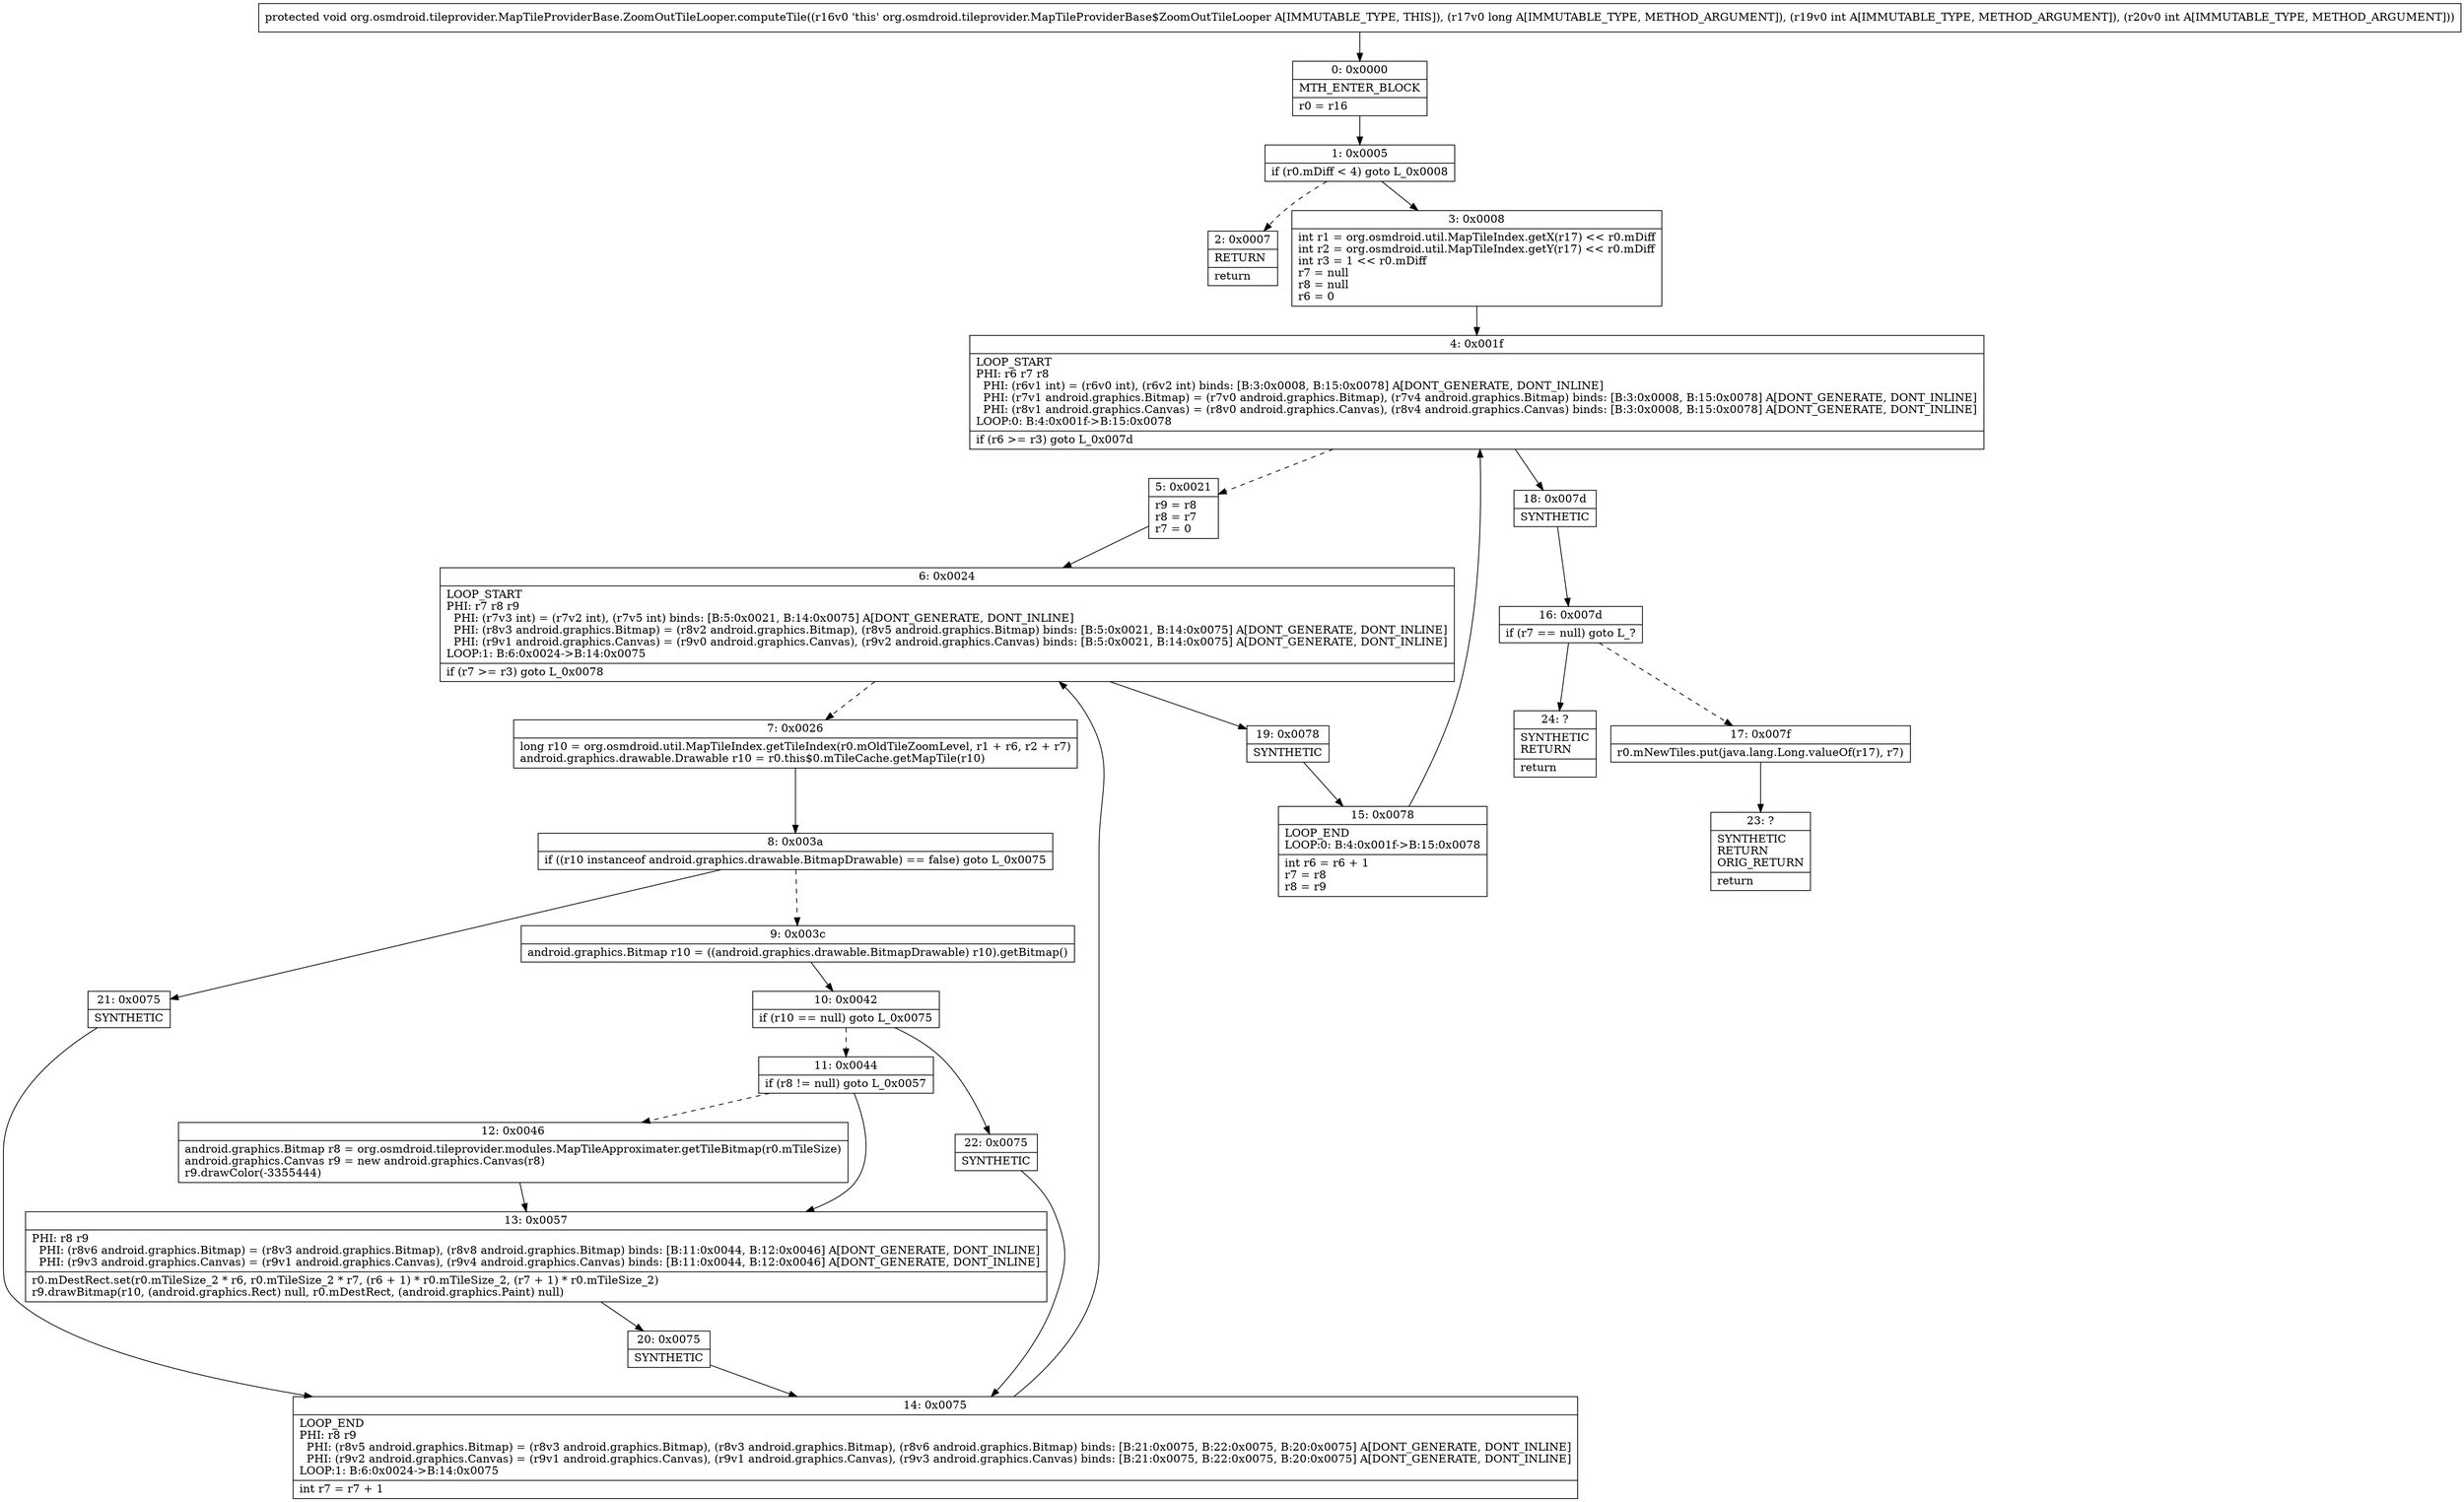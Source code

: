 digraph "CFG fororg.osmdroid.tileprovider.MapTileProviderBase.ZoomOutTileLooper.computeTile(JII)V" {
Node_0 [shape=record,label="{0\:\ 0x0000|MTH_ENTER_BLOCK\l|r0 = r16\l}"];
Node_1 [shape=record,label="{1\:\ 0x0005|if (r0.mDiff \< 4) goto L_0x0008\l}"];
Node_2 [shape=record,label="{2\:\ 0x0007|RETURN\l|return\l}"];
Node_3 [shape=record,label="{3\:\ 0x0008|int r1 = org.osmdroid.util.MapTileIndex.getX(r17) \<\< r0.mDiff\lint r2 = org.osmdroid.util.MapTileIndex.getY(r17) \<\< r0.mDiff\lint r3 = 1 \<\< r0.mDiff\lr7 = null\lr8 = null\lr6 = 0\l}"];
Node_4 [shape=record,label="{4\:\ 0x001f|LOOP_START\lPHI: r6 r7 r8 \l  PHI: (r6v1 int) = (r6v0 int), (r6v2 int) binds: [B:3:0x0008, B:15:0x0078] A[DONT_GENERATE, DONT_INLINE]\l  PHI: (r7v1 android.graphics.Bitmap) = (r7v0 android.graphics.Bitmap), (r7v4 android.graphics.Bitmap) binds: [B:3:0x0008, B:15:0x0078] A[DONT_GENERATE, DONT_INLINE]\l  PHI: (r8v1 android.graphics.Canvas) = (r8v0 android.graphics.Canvas), (r8v4 android.graphics.Canvas) binds: [B:3:0x0008, B:15:0x0078] A[DONT_GENERATE, DONT_INLINE]\lLOOP:0: B:4:0x001f\-\>B:15:0x0078\l|if (r6 \>= r3) goto L_0x007d\l}"];
Node_5 [shape=record,label="{5\:\ 0x0021|r9 = r8\lr8 = r7\lr7 = 0\l}"];
Node_6 [shape=record,label="{6\:\ 0x0024|LOOP_START\lPHI: r7 r8 r9 \l  PHI: (r7v3 int) = (r7v2 int), (r7v5 int) binds: [B:5:0x0021, B:14:0x0075] A[DONT_GENERATE, DONT_INLINE]\l  PHI: (r8v3 android.graphics.Bitmap) = (r8v2 android.graphics.Bitmap), (r8v5 android.graphics.Bitmap) binds: [B:5:0x0021, B:14:0x0075] A[DONT_GENERATE, DONT_INLINE]\l  PHI: (r9v1 android.graphics.Canvas) = (r9v0 android.graphics.Canvas), (r9v2 android.graphics.Canvas) binds: [B:5:0x0021, B:14:0x0075] A[DONT_GENERATE, DONT_INLINE]\lLOOP:1: B:6:0x0024\-\>B:14:0x0075\l|if (r7 \>= r3) goto L_0x0078\l}"];
Node_7 [shape=record,label="{7\:\ 0x0026|long r10 = org.osmdroid.util.MapTileIndex.getTileIndex(r0.mOldTileZoomLevel, r1 + r6, r2 + r7)\landroid.graphics.drawable.Drawable r10 = r0.this$0.mTileCache.getMapTile(r10)\l}"];
Node_8 [shape=record,label="{8\:\ 0x003a|if ((r10 instanceof android.graphics.drawable.BitmapDrawable) == false) goto L_0x0075\l}"];
Node_9 [shape=record,label="{9\:\ 0x003c|android.graphics.Bitmap r10 = ((android.graphics.drawable.BitmapDrawable) r10).getBitmap()\l}"];
Node_10 [shape=record,label="{10\:\ 0x0042|if (r10 == null) goto L_0x0075\l}"];
Node_11 [shape=record,label="{11\:\ 0x0044|if (r8 != null) goto L_0x0057\l}"];
Node_12 [shape=record,label="{12\:\ 0x0046|android.graphics.Bitmap r8 = org.osmdroid.tileprovider.modules.MapTileApproximater.getTileBitmap(r0.mTileSize)\landroid.graphics.Canvas r9 = new android.graphics.Canvas(r8)\lr9.drawColor(\-3355444)\l}"];
Node_13 [shape=record,label="{13\:\ 0x0057|PHI: r8 r9 \l  PHI: (r8v6 android.graphics.Bitmap) = (r8v3 android.graphics.Bitmap), (r8v8 android.graphics.Bitmap) binds: [B:11:0x0044, B:12:0x0046] A[DONT_GENERATE, DONT_INLINE]\l  PHI: (r9v3 android.graphics.Canvas) = (r9v1 android.graphics.Canvas), (r9v4 android.graphics.Canvas) binds: [B:11:0x0044, B:12:0x0046] A[DONT_GENERATE, DONT_INLINE]\l|r0.mDestRect.set(r0.mTileSize_2 * r6, r0.mTileSize_2 * r7, (r6 + 1) * r0.mTileSize_2, (r7 + 1) * r0.mTileSize_2)\lr9.drawBitmap(r10, (android.graphics.Rect) null, r0.mDestRect, (android.graphics.Paint) null)\l}"];
Node_14 [shape=record,label="{14\:\ 0x0075|LOOP_END\lPHI: r8 r9 \l  PHI: (r8v5 android.graphics.Bitmap) = (r8v3 android.graphics.Bitmap), (r8v3 android.graphics.Bitmap), (r8v6 android.graphics.Bitmap) binds: [B:21:0x0075, B:22:0x0075, B:20:0x0075] A[DONT_GENERATE, DONT_INLINE]\l  PHI: (r9v2 android.graphics.Canvas) = (r9v1 android.graphics.Canvas), (r9v1 android.graphics.Canvas), (r9v3 android.graphics.Canvas) binds: [B:21:0x0075, B:22:0x0075, B:20:0x0075] A[DONT_GENERATE, DONT_INLINE]\lLOOP:1: B:6:0x0024\-\>B:14:0x0075\l|int r7 = r7 + 1\l}"];
Node_15 [shape=record,label="{15\:\ 0x0078|LOOP_END\lLOOP:0: B:4:0x001f\-\>B:15:0x0078\l|int r6 = r6 + 1\lr7 = r8\lr8 = r9\l}"];
Node_16 [shape=record,label="{16\:\ 0x007d|if (r7 == null) goto L_?\l}"];
Node_17 [shape=record,label="{17\:\ 0x007f|r0.mNewTiles.put(java.lang.Long.valueOf(r17), r7)\l}"];
Node_18 [shape=record,label="{18\:\ 0x007d|SYNTHETIC\l}"];
Node_19 [shape=record,label="{19\:\ 0x0078|SYNTHETIC\l}"];
Node_20 [shape=record,label="{20\:\ 0x0075|SYNTHETIC\l}"];
Node_21 [shape=record,label="{21\:\ 0x0075|SYNTHETIC\l}"];
Node_22 [shape=record,label="{22\:\ 0x0075|SYNTHETIC\l}"];
Node_23 [shape=record,label="{23\:\ ?|SYNTHETIC\lRETURN\lORIG_RETURN\l|return\l}"];
Node_24 [shape=record,label="{24\:\ ?|SYNTHETIC\lRETURN\l|return\l}"];
MethodNode[shape=record,label="{protected void org.osmdroid.tileprovider.MapTileProviderBase.ZoomOutTileLooper.computeTile((r16v0 'this' org.osmdroid.tileprovider.MapTileProviderBase$ZoomOutTileLooper A[IMMUTABLE_TYPE, THIS]), (r17v0 long A[IMMUTABLE_TYPE, METHOD_ARGUMENT]), (r19v0 int A[IMMUTABLE_TYPE, METHOD_ARGUMENT]), (r20v0 int A[IMMUTABLE_TYPE, METHOD_ARGUMENT])) }"];
MethodNode -> Node_0;
Node_0 -> Node_1;
Node_1 -> Node_2[style=dashed];
Node_1 -> Node_3;
Node_3 -> Node_4;
Node_4 -> Node_5[style=dashed];
Node_4 -> Node_18;
Node_5 -> Node_6;
Node_6 -> Node_7[style=dashed];
Node_6 -> Node_19;
Node_7 -> Node_8;
Node_8 -> Node_9[style=dashed];
Node_8 -> Node_21;
Node_9 -> Node_10;
Node_10 -> Node_11[style=dashed];
Node_10 -> Node_22;
Node_11 -> Node_12[style=dashed];
Node_11 -> Node_13;
Node_12 -> Node_13;
Node_13 -> Node_20;
Node_14 -> Node_6;
Node_15 -> Node_4;
Node_16 -> Node_17[style=dashed];
Node_16 -> Node_24;
Node_17 -> Node_23;
Node_18 -> Node_16;
Node_19 -> Node_15;
Node_20 -> Node_14;
Node_21 -> Node_14;
Node_22 -> Node_14;
}

